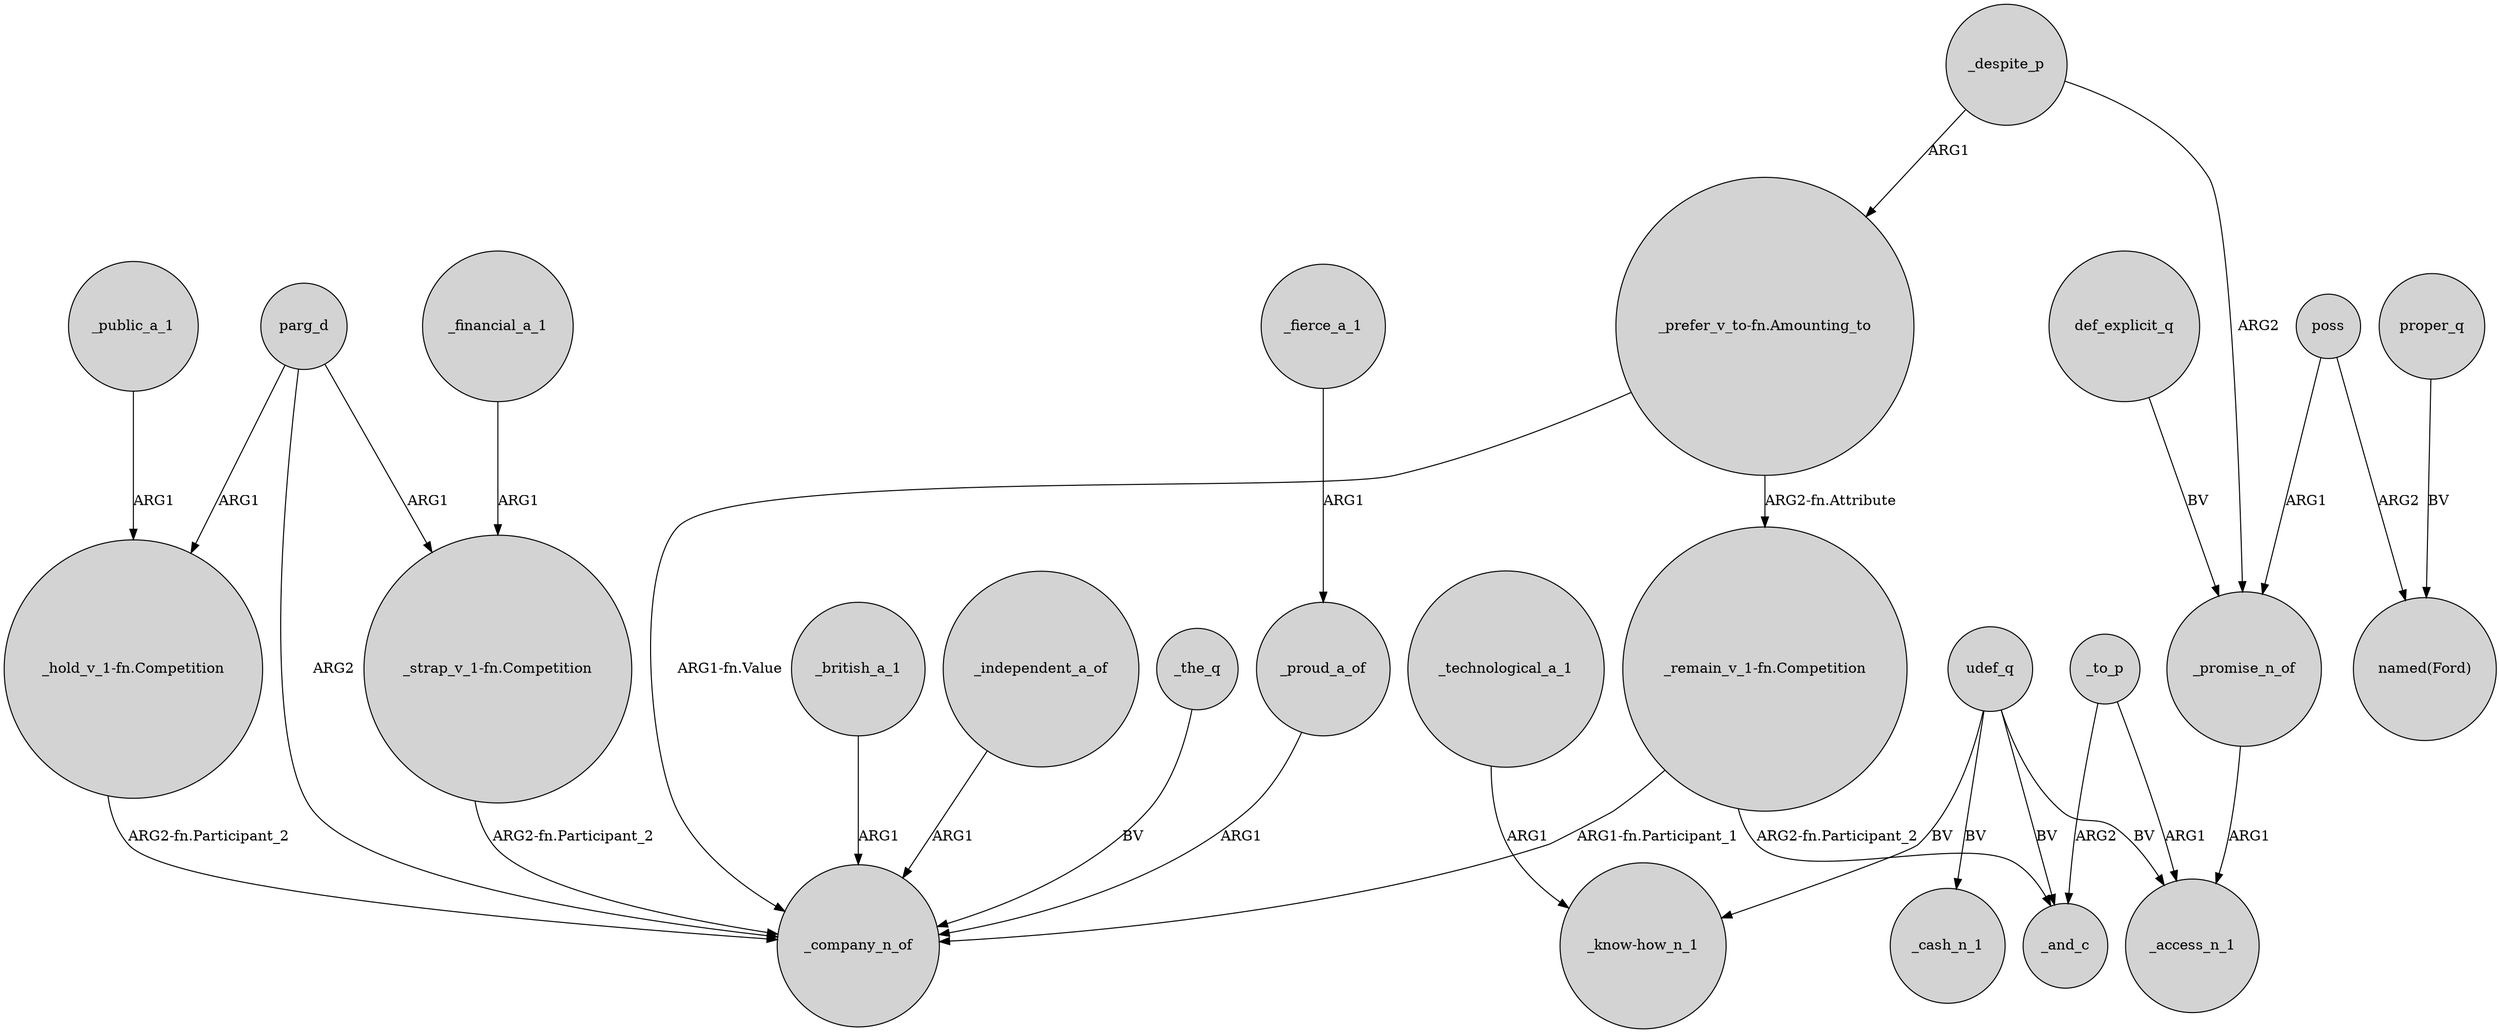 digraph {
	node [shape=circle style=filled]
	parg_d -> "_hold_v_1-fn.Competition" [label=ARG1]
	"_strap_v_1-fn.Competition" -> _company_n_of [label="ARG2-fn.Participant_2"]
	udef_q -> _cash_n_1 [label=BV]
	_despite_p -> _promise_n_of [label=ARG2]
	proper_q -> "named(Ford)" [label=BV]
	"_remain_v_1-fn.Competition" -> _company_n_of [label="ARG1-fn.Participant_1"]
	_public_a_1 -> "_hold_v_1-fn.Competition" [label=ARG1]
	_british_a_1 -> _company_n_of [label=ARG1]
	_independent_a_of -> _company_n_of [label=ARG1]
	udef_q -> "_know-how_n_1" [label=BV]
	parg_d -> _company_n_of [label=ARG2]
	udef_q -> _and_c [label=BV]
	_despite_p -> "_prefer_v_to-fn.Amounting_to" [label=ARG1]
	poss -> _promise_n_of [label=ARG1]
	_technological_a_1 -> "_know-how_n_1" [label=ARG1]
	_to_p -> _and_c [label=ARG2]
	def_explicit_q -> _promise_n_of [label=BV]
	"_prefer_v_to-fn.Amounting_to" -> "_remain_v_1-fn.Competition" [label="ARG2-fn.Attribute"]
	"_hold_v_1-fn.Competition" -> _company_n_of [label="ARG2-fn.Participant_2"]
	_proud_a_of -> _company_n_of [label=ARG1]
	poss -> "named(Ford)" [label=ARG2]
	udef_q -> _access_n_1 [label=BV]
	_to_p -> _access_n_1 [label=ARG1]
	"_remain_v_1-fn.Competition" -> _and_c [label="ARG2-fn.Participant_2"]
	_promise_n_of -> _access_n_1 [label=ARG1]
	_financial_a_1 -> "_strap_v_1-fn.Competition" [label=ARG1]
	"_prefer_v_to-fn.Amounting_to" -> _company_n_of [label="ARG1-fn.Value"]
	parg_d -> "_strap_v_1-fn.Competition" [label=ARG1]
	_the_q -> _company_n_of [label=BV]
	_fierce_a_1 -> _proud_a_of [label=ARG1]
}
